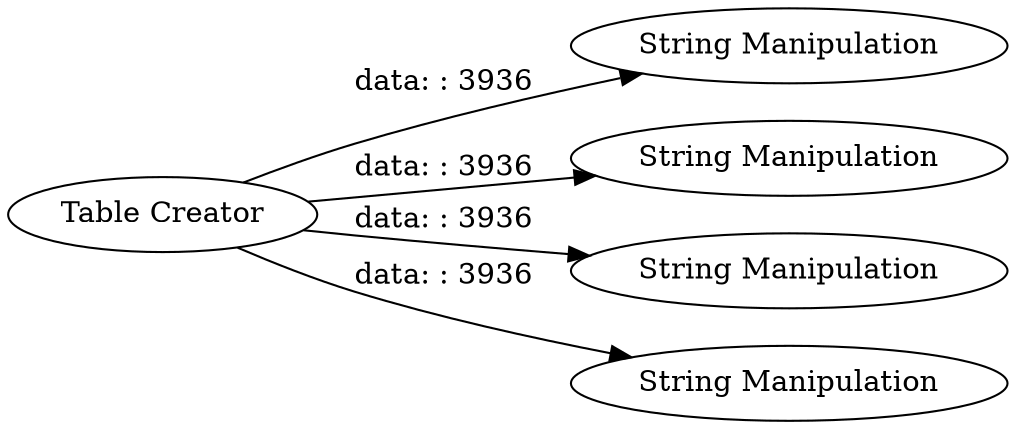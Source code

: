digraph {
	"-1451949095344771256_1" [label="Table Creator"]
	"-1451949095344771256_5" [label="String Manipulation"]
	"-1451949095344771256_2" [label="String Manipulation"]
	"-1451949095344771256_3" [label="String Manipulation"]
	"-1451949095344771256_4" [label="String Manipulation"]
	"-1451949095344771256_1" -> "-1451949095344771256_5" [label="data: : 3936"]
	"-1451949095344771256_1" -> "-1451949095344771256_3" [label="data: : 3936"]
	"-1451949095344771256_1" -> "-1451949095344771256_4" [label="data: : 3936"]
	"-1451949095344771256_1" -> "-1451949095344771256_2" [label="data: : 3936"]
	rankdir=LR
}
